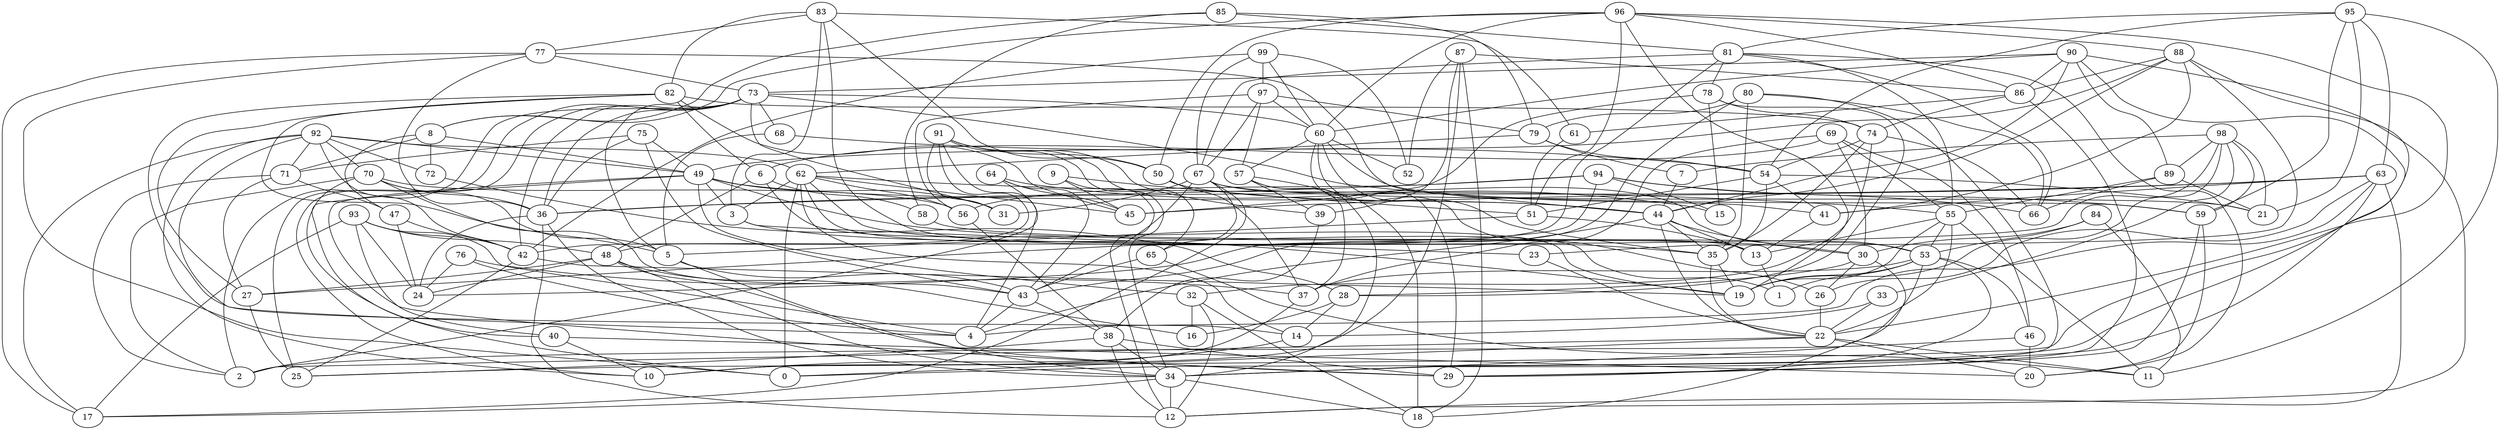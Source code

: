 digraph GG_graph {

subgraph G_graph {
edge [color = black]
"48" -> "24" [dir = none]
"48" -> "16" [dir = none]
"48" -> "34" [dir = none]
"48" -> "27" [dir = none]
"48" -> "29" [dir = none]
"97" -> "67" [dir = none]
"97" -> "56" [dir = none]
"97" -> "60" [dir = none]
"97" -> "79" [dir = none]
"9" -> "12" [dir = none]
"9" -> "45" [dir = none]
"9" -> "51" [dir = none]
"72" -> "28" [dir = none]
"23" -> "22" [dir = none]
"78" -> "15" [dir = none]
"78" -> "28" [dir = none]
"78" -> "74" [dir = none]
"78" -> "45" [dir = none]
"42" -> "25" [dir = none]
"42" -> "19" [dir = none]
"39" -> "38" [dir = none]
"68" -> "5" [dir = none]
"68" -> "54" [dir = none]
"41" -> "13" [dir = none]
"56" -> "38" [dir = none]
"79" -> "7" [dir = none]
"79" -> "62" [dir = none]
"79" -> "54" [dir = none]
"99" -> "60" [dir = none]
"99" -> "52" [dir = none]
"99" -> "67" [dir = none]
"99" -> "97" [dir = none]
"99" -> "42" [dir = none]
"98" -> "7" [dir = none]
"98" -> "33" [dir = none]
"98" -> "42" [dir = none]
"98" -> "21" [dir = none]
"98" -> "89" [dir = none]
"98" -> "59" [dir = none]
"98" -> "19" [dir = none]
"54" -> "51" [dir = none]
"54" -> "35" [dir = none]
"54" -> "41" [dir = none]
"54" -> "21" [dir = none]
"89" -> "66" [dir = none]
"89" -> "21" [dir = none]
"89" -> "55" [dir = none]
"60" -> "29" [dir = none]
"60" -> "57" [dir = none]
"60" -> "52" [dir = none]
"60" -> "26" [dir = none]
"60" -> "35" [dir = none]
"60" -> "59" [dir = none]
"32" -> "12" [dir = none]
"32" -> "18" [dir = none]
"32" -> "16" [dir = none]
"87" -> "52" [dir = none]
"87" -> "10" [dir = none]
"87" -> "86" [dir = none]
"87" -> "39" [dir = none]
"87" -> "18" [dir = none]
"92" -> "71" [dir = none]
"92" -> "62" [dir = none]
"92" -> "72" [dir = none]
"92" -> "42" [dir = none]
"92" -> "10" [dir = none]
"92" -> "70" [dir = none]
"92" -> "17" [dir = none]
"92" -> "49" [dir = none]
"92" -> "4" [dir = none]
"76" -> "37" [dir = none]
"76" -> "24" [dir = none]
"76" -> "4" [dir = none]
"62" -> "3" [dir = none]
"62" -> "1" [dir = none]
"62" -> "45" [dir = none]
"62" -> "35" [dir = none]
"62" -> "14" [dir = none]
"62" -> "55" [dir = none]
"62" -> "0" [dir = none]
"62" -> "56" [dir = none]
"55" -> "53" [dir = none]
"55" -> "22" [dir = none]
"55" -> "19" [dir = none]
"55" -> "13" [dir = none]
"55" -> "11" [dir = none]
"3" -> "19" [dir = none]
"3" -> "23" [dir = none]
"73" -> "42" [dir = none]
"73" -> "31" [dir = none]
"73" -> "25" [dir = none]
"73" -> "68" [dir = none]
"73" -> "5" [dir = none]
"73" -> "60" [dir = none]
"73" -> "44" [dir = none]
"73" -> "36" [dir = none]
"73" -> "10" [dir = none]
"73" -> "2" [dir = none]
"14" -> "10" [dir = none]
"34" -> "12" [dir = none]
"34" -> "18" [dir = none]
"34" -> "17" [dir = none]
"6" -> "48" [dir = none]
"6" -> "58" [dir = none]
"6" -> "19" [dir = none]
"33" -> "14" [dir = none]
"33" -> "22" [dir = none]
"57" -> "37" [dir = none]
"57" -> "18" [dir = none]
"57" -> "39" [dir = none]
"57" -> "34" [dir = none]
"53" -> "46" [dir = none]
"53" -> "1" [dir = none]
"53" -> "37" [dir = none]
"53" -> "29" [dir = none]
"53" -> "34" [dir = none]
"53" -> "19" [dir = none]
"64" -> "15" [dir = none]
"64" -> "43" [dir = none]
"64" -> "2" [dir = none]
"64" -> "45" [dir = none]
"36" -> "12" [dir = none]
"36" -> "24" [dir = none]
"36" -> "34" [dir = none]
"63" -> "41" [dir = none]
"63" -> "26" [dir = none]
"63" -> "45" [dir = none]
"63" -> "4" [dir = none]
"63" -> "34" [dir = none]
"63" -> "36" [dir = none]
"63" -> "12" [dir = none]
"74" -> "54" [dir = none]
"74" -> "66" [dir = none]
"74" -> "32" [dir = none]
"74" -> "35" [dir = none]
"13" -> "1" [dir = none]
"40" -> "20" [dir = none]
"40" -> "10" [dir = none]
"77" -> "17" [dir = none]
"77" -> "41" [dir = none]
"77" -> "36" [dir = none]
"77" -> "73" [dir = none]
"77" -> "0" [dir = none]
"70" -> "2" [dir = none]
"70" -> "56" [dir = none]
"70" -> "36" [dir = none]
"70" -> "40" [dir = none]
"70" -> "43" [dir = none]
"70" -> "5" [dir = none]
"94" -> "66" [dir = none]
"94" -> "24" [dir = none]
"94" -> "59" [dir = none]
"94" -> "36" [dir = none]
"94" -> "56" [dir = none]
"94" -> "15" [dir = none]
"82" -> "14" [dir = none]
"82" -> "27" [dir = none]
"82" -> "74" [dir = none]
"82" -> "5" [dir = none]
"82" -> "45" [dir = none]
"82" -> "6" [dir = none]
"69" -> "30" [dir = none]
"69" -> "37" [dir = none]
"69" -> "55" [dir = none]
"69" -> "6" [dir = none]
"69" -> "46" [dir = none]
"81" -> "55" [dir = none]
"81" -> "20" [dir = none]
"81" -> "78" [dir = none]
"81" -> "27" [dir = none]
"81" -> "67" [dir = none]
"81" -> "66" [dir = none]
"95" -> "81" [dir = none]
"95" -> "63" [dir = none]
"95" -> "21" [dir = none]
"95" -> "11" [dir = none]
"95" -> "59" [dir = none]
"95" -> "54" [dir = none]
"27" -> "25" [dir = none]
"44" -> "4" [dir = none]
"44" -> "35" [dir = none]
"44" -> "30" [dir = none]
"44" -> "22" [dir = none]
"44" -> "13" [dir = none]
"83" -> "61" [dir = none]
"83" -> "50" [dir = none]
"83" -> "77" [dir = none]
"83" -> "13" [dir = none]
"83" -> "82" [dir = none]
"83" -> "3" [dir = none]
"35" -> "19" [dir = none]
"35" -> "22" [dir = none]
"8" -> "47" [dir = none]
"8" -> "49" [dir = none]
"8" -> "72" [dir = none]
"8" -> "71" [dir = none]
"93" -> "42" [dir = none]
"93" -> "48" [dir = none]
"93" -> "17" [dir = none]
"93" -> "40" [dir = none]
"93" -> "24" [dir = none]
"93" -> "4" [dir = none]
"30" -> "26" [dir = none]
"30" -> "28" [dir = none]
"30" -> "18" [dir = none]
"58" -> "53" [dir = none]
"84" -> "53" [dir = none]
"84" -> "11" [dir = none]
"84" -> "30" [dir = none]
"37" -> "10" [dir = none]
"46" -> "2" [dir = none]
"46" -> "20" [dir = none]
"86" -> "74" [dir = none]
"86" -> "29" [dir = none]
"86" -> "61" [dir = none]
"88" -> "44" [dir = none]
"88" -> "23" [dir = none]
"88" -> "49" [dir = none]
"88" -> "86" [dir = none]
"88" -> "41" [dir = none]
"88" -> "25" [dir = none]
"90" -> "89" [dir = none]
"90" -> "0" [dir = none]
"90" -> "44" [dir = none]
"90" -> "86" [dir = none]
"90" -> "73" [dir = none]
"90" -> "60" [dir = none]
"90" -> "12" [dir = none]
"38" -> "25" [dir = none]
"38" -> "29" [dir = none]
"38" -> "12" [dir = none]
"38" -> "34" [dir = none]
"61" -> "51" [dir = none]
"28" -> "16" [dir = none]
"28" -> "14" [dir = none]
"49" -> "0" [dir = none]
"49" -> "29" [dir = none]
"49" -> "30" [dir = none]
"49" -> "31" [dir = none]
"49" -> "44" [dir = none]
"49" -> "32" [dir = none]
"80" -> "79" [dir = none]
"80" -> "34" [dir = none]
"80" -> "35" [dir = none]
"80" -> "43" [dir = none]
"26" -> "22" [dir = none]
"22" -> "0" [dir = none]
"22" -> "20" [dir = none]
"22" -> "11" [dir = none]
"22" -> "2" [dir = none]
"85" -> "79" [dir = none]
"85" -> "81" [dir = none]
"85" -> "8" [dir = none]
"85" -> "58" [dir = none]
"7" -> "44" [dir = none]
"65" -> "11" [dir = none]
"65" -> "43" [dir = none]
"75" -> "36" [dir = none]
"75" -> "71" [dir = none]
"75" -> "49" [dir = none]
"75" -> "43" [dir = none]
"5" -> "34" [dir = none]
"5" -> "43" [dir = none]
"59" -> "29" [dir = none]
"59" -> "20" [dir = none]
"67" -> "65" [dir = none]
"67" -> "21" [dir = none]
"67" -> "43" [dir = none]
"67" -> "53" [dir = none]
"67" -> "17" [dir = none]
"67" -> "31" [dir = none]
"50" -> "37" [dir = none]
"50" -> "44" [dir = none]
"51" -> "5" [dir = none]
"51" -> "13" [dir = none]
"43" -> "38" [dir = none]
"43" -> "4" [dir = none]
"96" -> "8" [dir = none]
"96" -> "22" [dir = none]
"96" -> "88" [dir = none]
"96" -> "60" [dir = none]
"96" -> "86" [dir = none]
"96" -> "51" [dir = none]
"96" -> "50" [dir = none]
"96" -> "19" [dir = none]
"47" -> "42" [dir = none]
"47" -> "24" [dir = none]
"71" -> "2" [dir = none]
"71" -> "27" [dir = none]
"71" -> "47" [dir = none]
"91" -> "65" [dir = none]
"91" -> "50" [dir = none]
"91" -> "39" [dir = none]
"91" -> "34" [dir = none]
"91" -> "48" [dir = none]
"91" -> "31" [dir = none]
"91" -> "4" [dir = none]
"49" -> "3" [dir = none]
"97" -> "57" [dir = none]
"80" -> "66" [dir = none]
}

}
